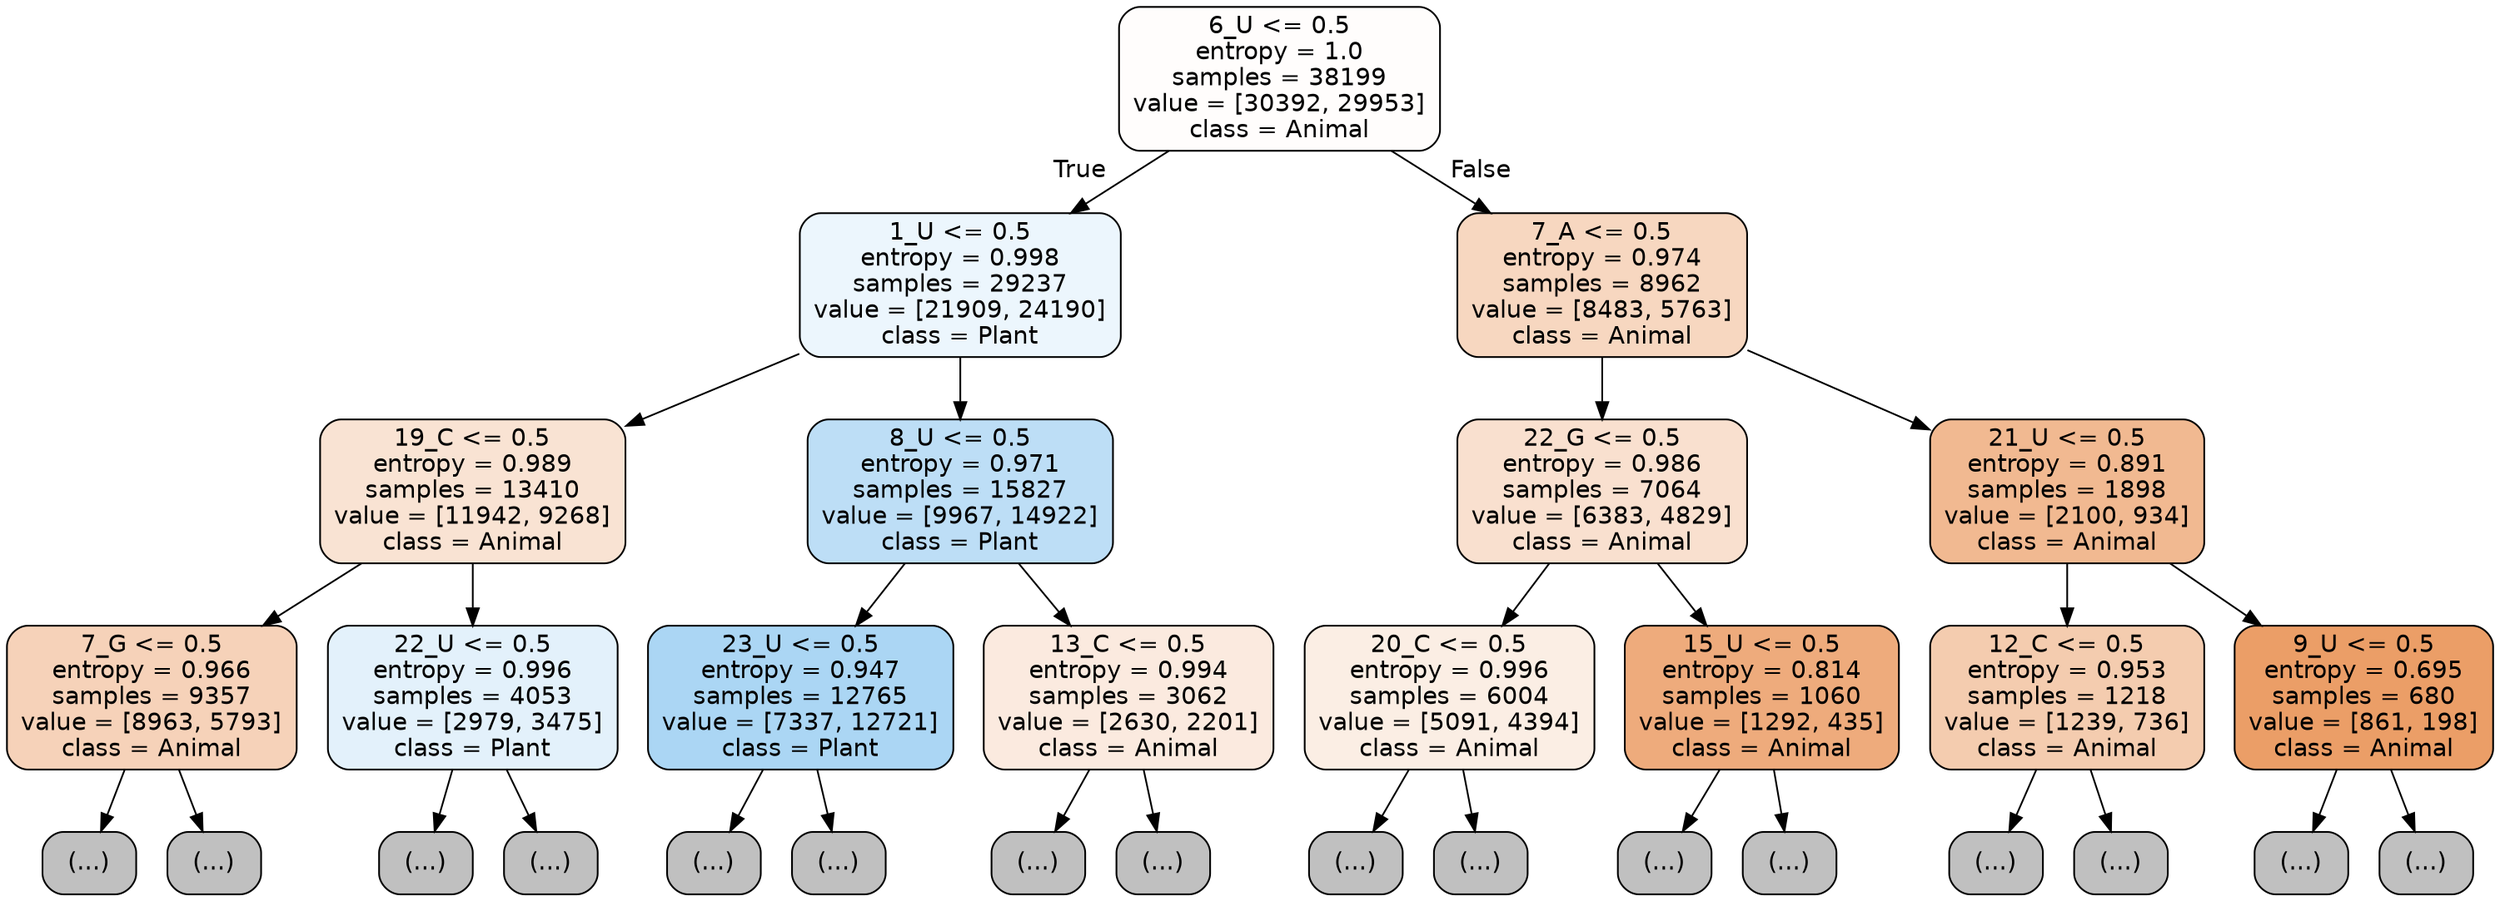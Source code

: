 digraph Tree {
node [shape=box, style="filled, rounded", color="black", fontname="helvetica"] ;
edge [fontname="helvetica"] ;
0 [label="6_U <= 0.5\nentropy = 1.0\nsamples = 38199\nvalue = [30392, 29953]\nclass = Animal", fillcolor="#fffdfc"] ;
1 [label="1_U <= 0.5\nentropy = 0.998\nsamples = 29237\nvalue = [21909, 24190]\nclass = Plant", fillcolor="#ecf6fd"] ;
0 -> 1 [labeldistance=2.5, labelangle=45, headlabel="True"] ;
2 [label="19_C <= 0.5\nentropy = 0.989\nsamples = 13410\nvalue = [11942, 9268]\nclass = Animal", fillcolor="#f9e3d3"] ;
1 -> 2 ;
3 [label="7_G <= 0.5\nentropy = 0.966\nsamples = 9357\nvalue = [8963, 5793]\nclass = Animal", fillcolor="#f6d2b9"] ;
2 -> 3 ;
4 [label="(...)", fillcolor="#C0C0C0"] ;
3 -> 4 ;
4121 [label="(...)", fillcolor="#C0C0C0"] ;
3 -> 4121 ;
5430 [label="22_U <= 0.5\nentropy = 0.996\nsamples = 4053\nvalue = [2979, 3475]\nclass = Plant", fillcolor="#e3f1fb"] ;
2 -> 5430 ;
5431 [label="(...)", fillcolor="#C0C0C0"] ;
5430 -> 5431 ;
7054 [label="(...)", fillcolor="#C0C0C0"] ;
5430 -> 7054 ;
7283 [label="8_U <= 0.5\nentropy = 0.971\nsamples = 15827\nvalue = [9967, 14922]\nclass = Plant", fillcolor="#bddef6"] ;
1 -> 7283 ;
7284 [label="23_U <= 0.5\nentropy = 0.947\nsamples = 12765\nvalue = [7337, 12721]\nclass = Plant", fillcolor="#abd6f4"] ;
7283 -> 7284 ;
7285 [label="(...)", fillcolor="#C0C0C0"] ;
7284 -> 7285 ;
11240 [label="(...)", fillcolor="#C0C0C0"] ;
7284 -> 11240 ;
11375 [label="13_C <= 0.5\nentropy = 0.994\nsamples = 3062\nvalue = [2630, 2201]\nclass = Animal", fillcolor="#fbeadf"] ;
7283 -> 11375 ;
11376 [label="(...)", fillcolor="#C0C0C0"] ;
11375 -> 11376 ;
12529 [label="(...)", fillcolor="#C0C0C0"] ;
11375 -> 12529 ;
12808 [label="7_A <= 0.5\nentropy = 0.974\nsamples = 8962\nvalue = [8483, 5763]\nclass = Animal", fillcolor="#f7d7c0"] ;
0 -> 12808 [labeldistance=2.5, labelangle=-45, headlabel="False"] ;
12809 [label="22_G <= 0.5\nentropy = 0.986\nsamples = 7064\nvalue = [6383, 4829]\nclass = Animal", fillcolor="#f9e0cf"] ;
12808 -> 12809 ;
12810 [label="20_C <= 0.5\nentropy = 0.996\nsamples = 6004\nvalue = [5091, 4394]\nclass = Animal", fillcolor="#fbeee4"] ;
12809 -> 12810 ;
12811 [label="(...)", fillcolor="#C0C0C0"] ;
12810 -> 12811 ;
15214 [label="(...)", fillcolor="#C0C0C0"] ;
12810 -> 15214 ;
15949 [label="15_U <= 0.5\nentropy = 0.814\nsamples = 1060\nvalue = [1292, 435]\nclass = Animal", fillcolor="#eeab7c"] ;
12809 -> 15949 ;
15950 [label="(...)", fillcolor="#C0C0C0"] ;
15949 -> 15950 ;
16279 [label="(...)", fillcolor="#C0C0C0"] ;
15949 -> 16279 ;
16382 [label="21_U <= 0.5\nentropy = 0.891\nsamples = 1898\nvalue = [2100, 934]\nclass = Animal", fillcolor="#f1b991"] ;
12808 -> 16382 ;
16383 [label="12_C <= 0.5\nentropy = 0.953\nsamples = 1218\nvalue = [1239, 736]\nclass = Animal", fillcolor="#f4ccaf"] ;
16382 -> 16383 ;
16384 [label="(...)", fillcolor="#C0C0C0"] ;
16383 -> 16384 ;
16913 [label="(...)", fillcolor="#C0C0C0"] ;
16383 -> 16913 ;
17052 [label="9_U <= 0.5\nentropy = 0.695\nsamples = 680\nvalue = [861, 198]\nclass = Animal", fillcolor="#eb9e67"] ;
16382 -> 17052 ;
17053 [label="(...)", fillcolor="#C0C0C0"] ;
17052 -> 17053 ;
17184 [label="(...)", fillcolor="#C0C0C0"] ;
17052 -> 17184 ;
}
